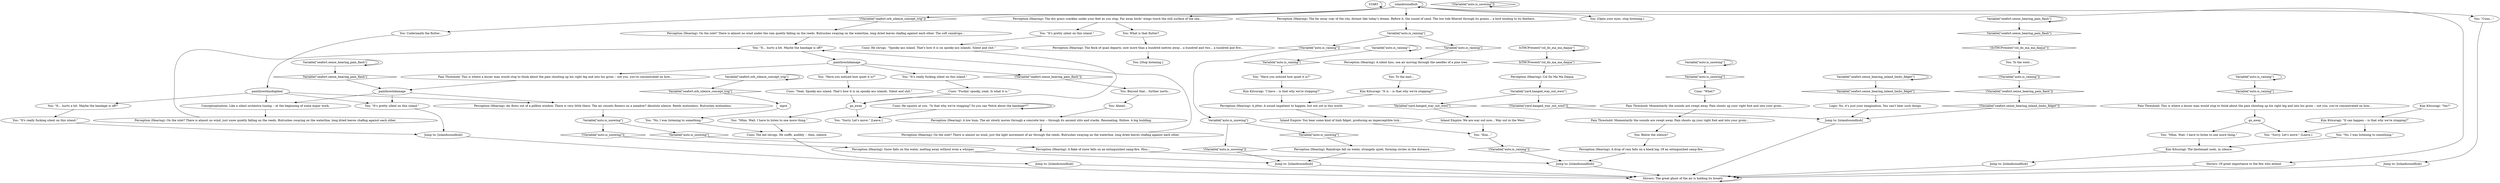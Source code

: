 # SEAFORT ORB / quiet on the island
# (afterthought on silence and sounds)
# ==================================================
digraph G {
	  0 [label="START"];
	  1 [label="input"];
	  2 [label="Shivers: Of great importance to the few who attend."];
	  3 [label="You: To the east..."];
	  4 [label="Jump to: [islandsoundhub]"];
	  5 [label="Cuno: \"What?\""];
	  6 [label="Perception (Hearing): On the islet? There is almost no wind, just snow quietly falling on the reeds. Bulrushes swaying on the waterline, long dried leaves chafing against each other."];
	  7 [label="Variable[\"seafort.orb_silence_concept_trig\"]"];
	  8 [label="Variable[\"seafort.orb_silence_concept_trig\"]", shape=diamond];
	  9 [label="!(Variable[\"seafort.orb_silence_concept_trig\"])", shape=diamond];
	  10 [label="You: Ahead..."];
	  11 [label="Perception (Hearing): Air flows out of a pillbox window. There is very little there. The air cossets flowers on a meadow? Absolute silence. Reeds motionless. Bulrushes motionless."];
	  12 [label="You: \"Have you noticed how quiet it is?\""];
	  13 [label="Perception (Hearing): On the islet? There is almost no wind under the rain quietly falling on the reeds. Bulrushes swaying on the waterline, long dried leaves chafing against each other. The soft raindrops..."];
	  14 [label="Shivers: The great ghost of the air is holding its breath."];
	  15 [label="islandsoundhub"];
	  16 [label="You: Below the silence?"];
	  17 [label="Variable[\"seafort.sense_hearing_pain_flash\"]"];
	  18 [label="Variable[\"seafort.sense_hearing_pain_flash\"]", shape=diamond];
	  19 [label="!(Variable[\"seafort.sense_hearing_pain_flash\"])", shape=diamond];
	  20 [label="You: \"It... hurts a bit. Maybe the bandage is off?\""];
	  21 [label="Conceptualization: Like a silent orchestra tuning -- at the beginning of some major work."];
	  22 [label="You: \"It's really fucking silent on this island.\""];
	  23 [label="Kim Kitsuragi: \"It can happen -- is that why we're stopping?\""];
	  24 [label="Pain Threshold: Momentarily the sounds are swept away. Pain shoots up your right foot and into your groin..."];
	  25 [label="Variable[\"seafort.sense_hearing_pain_flash\"]"];
	  26 [label="Variable[\"seafort.sense_hearing_pain_flash\"]", shape=diamond];
	  27 [label="!(Variable[\"seafort.sense_hearing_pain_flash\"])", shape=diamond];
	  28 [label="Variable[\"auto.is_snowing\"]"];
	  29 [label="Variable[\"auto.is_snowing\"]", shape=diamond];
	  30 [label="!(Variable[\"auto.is_snowing\"])", shape=diamond];
	  31 [label="Perception (Hearing): On the islet? There is almost no wind, just the light movement of air through the reeds. Bulrushes swaying on the waterline, long dried leaves chafing against each other."];
	  32 [label="Jump to: [islandsoundhub]"];
	  33 [label="Kim Kitsuragi: \"It is -- is that why we're stopping?\""];
	  34 [label="Perception (Hearing): The far away roar of the city, distant like today's dream. Before it, the sound of sand. The low tide filtered through its grains... a bird tending to its feathers."];
	  35 [label="You: Beyond that... further north..."];
	  36 [label="Pain Threshold: This is where a lesser man would stop to think about the pain shooting up his right leg and into his groin -- not you, you're concentrated on how..."];
	  37 [label="Perception (Hearing): A drop of rain falls on a black log. Of an extinguished camp-fire."];
	  38 [label="IsTHCPresent(\"col_do_ma_ma_daqua\")"];
	  39 [label="IsTHCPresent(\"col_do_ma_ma_daqua\")", shape=diamond];
	  40 [label="!(IsTHCPresent(\"col_do_ma_ma_daqua\"))", shape=diamond];
	  41 [label="painthreshdamage"];
	  42 [label="painthreshdamage"];
	  43 [label="Cuno: He squints at you. \"Is that why we're stopping? So you can *bitch about the bandage*?\""];
	  44 [label="You: \"No, I was listening to something.\""];
	  45 [label="Perception (Hearing): The dry grass crackles under your feet as you stop. Far away birds' wings touch the still surface of the sea..."];
	  46 [label="You: \"Kim...\""];
	  47 [label="Variable[\"seafort.sense_hearing_inland_limbs_fidget\"]"];
	  48 [label="Variable[\"seafort.sense_hearing_inland_limbs_fidget\"]", shape=diamond];
	  49 [label="!(Variable[\"seafort.sense_hearing_inland_limbs_fidget\"])", shape=diamond];
	  50 [label="Pain Threshold: This is where a lesser man would stop to think about the pain shooting up his right leg and into his groin -- not you, you're concentrated on how..."];
	  51 [label="You: \"It's pretty silent on this island.\""];
	  52 [label="You: [Stop listening.]"];
	  53 [label="You: Underneath the flutter..."];
	  54 [label="You: To the west..."];
	  55 [label="Perception (Hearing): A jitter. A sound impatient to happen, but not yet in this world."];
	  56 [label="go_away"];
	  57 [label="painthresthnobigdeal"];
	  58 [label="Variable[\"auto.is_raining\"]"];
	  59 [label="Variable[\"auto.is_raining\"]", shape=diamond];
	  60 [label="!(Variable[\"auto.is_raining\"])", shape=diamond];
	  61 [label="Perception (Hearing): A silent hiss, sea air moving through the needles of a pine tree."];
	  62 [label="Perception (Hearing): Raindrops fall on water, strangely quiet, forming circles in the distance..."];
	  63 [label="Perception (Hearing): Snow falls on the water, melting away without even a whisper."];
	  64 [label="Variable[\"auto.is_raining\"]"];
	  65 [label="Variable[\"auto.is_raining\"]", shape=diamond];
	  66 [label="!(Variable[\"auto.is_raining\"])", shape=diamond];
	  67 [label="Kim Kitsuragi: \"Yes?\""];
	  68 [label="Perception (Hearing): The flock of quail departs; now more than a hundred metres away... a hundred and two... a hundred and five..."];
	  69 [label="Variable[\"auto.is_snowing\"]"];
	  70 [label="Variable[\"auto.is_snowing\"]", shape=diamond];
	  71 [label="!(Variable[\"auto.is_snowing\"])", shape=diamond];
	  72 [label="Jump to: [islandsoundhub]"];
	  73 [label="Logic: No, it's just your imagination. You can't hear such things."];
	  74 [label="You: \"It's really fucking silent on this island.\""];
	  75 [label="You: \"Mhm. Wait. I have to listen to one more thing.\""];
	  76 [label="Variable[\"yard.hanged_way_out_west\"]"];
	  77 [label="Variable[\"yard.hanged_way_out_west\"]", shape=diamond];
	  78 [label="!(Variable[\"yard.hanged_way_out_west\"])", shape=diamond];
	  79 [label="You: \"It's pretty silent on this island.\""];
	  80 [label="Cuno: \"Yeah. Spooky-ass island. That's how it is on spooky-ass islands. Silent and shit.\""];
	  81 [label="Cuno: The kid shrugs. He sniffs, audibly -- then, silence."];
	  82 [label="Inland Empire: You hear some kind of limb fidget, producing an imperceptible tick..."];
	  83 [label="Inland Empire: We are way out now... Way out in the West."];
	  84 [label="You: \"Sorry. Let's move.\" [Leave.]"];
	  85 [label="You: \"It... hurts a bit. Maybe the bandage is off?\""];
	  86 [label="go_away"];
	  87 [label="Perception (Hearing): A flake of snow falls on an extinguished camp-fire. Hiss..."];
	  88 [label="You: \"Mhm. Wait. I have to listen to one more thing.\""];
	  89 [label="Pain Threshold: Momentarily the sounds are swept away. Pain shoots up your right foot and into your groin..."];
	  90 [label="Variable[\"auto.is_raining\"]"];
	  91 [label="Variable[\"auto.is_raining\"]", shape=diamond];
	  92 [label="!(Variable[\"auto.is_raining\"])", shape=diamond];
	  93 [label="Jump to: [islandsoundhub]"];
	  94 [label="Jump to: [islandsoundhub]"];
	  95 [label="Jump to: [islandsoundhub]"];
	  96 [label="Perception (Hearing): Col Do Ma Ma Daqua."];
	  97 [label="Cuno: \"Fuckin' spooky, yeah. Is what it is.\""];
	  98 [label="Perception (Hearing): A low hum. The air slowly moves through a concrete box -- through its ancient slits and cracks. Resonating. Hollow. A big building."];
	  99 [label="Kim Kitsuragi: The lieutenant nods, in silence."];
	  100 [label="You: \"Cuno...\""];
	  101 [label="You: \"Have you noticed how quiet it is?\""];
	  102 [label="You: \"Sorry. Let's move.\" [Leave.]"];
	  103 [label="You: [Open your eyes, stop listening.]"];
	  104 [label="You: \"No, I was listening to something.\""];
	  105 [label="Kim Kitsuragi: \"I have -- is that why we're stopping?\""];
	  106 [label="Cuno: He shrugs. \"Spooky-ass island. That's how it is on spooky-ass islands. Silent and shit.\""];
	  107 [label="You: What is that flutter?"];
	  108 [label="Variable[\"auto.is_snowing\"]"];
	  109 [label="Variable[\"auto.is_snowing\"]", shape=diamond];
	  110 [label="!(Variable[\"auto.is_snowing\"])", shape=diamond];
	  111 [label="Jump to: [islandsoundhub]"];
	  0 -> 0
	  1 -> 44
	  2 -> 14
	  3 -> 33
	  4 -> 14
	  5 -> 89
	  6 -> 20
	  7 -> 8
	  7 -> 7
	  8 -> 1
	  9 -> 13
	  10 -> 98
	  11 -> 108
	  12 -> 105
	  13 -> 20
	  14 -> 14
	  15 -> 2
	  15 -> 34
	  15 -> 100
	  15 -> 103
	  15 -> 9
	  15 -> 45
	  15 -> 15
	  15 -> 53
	  16 -> 37
	  17 -> 17
	  17 -> 18
	  18 -> 40
	  19 -> 35
	  20 -> 42
	  21 -> 6
	  22 -> 32
	  23 -> 104
	  23 -> 84
	  24 -> 16
	  25 -> 25
	  25 -> 26
	  26 -> 41
	  27 -> 49
	  28 -> 28
	  28 -> 29
	  29 -> 5
	  30 -> 30
	  31 -> 20
	  32 -> 14
	  33 -> 55
	  34 -> 90
	  35 -> 10
	  36 -> 56
	  37 -> 93
	  38 -> 38
	  38 -> 39
	  39 -> 96
	  40 -> 54
	  41 -> 11
	  41 -> 21
	  41 -> 79
	  42 -> 19
	  42 -> 50
	  42 -> 74
	  42 -> 101
	  43 -> 43
	  43 -> 102
	  44 -> 81
	  45 -> 51
	  45 -> 107
	  46 -> 66
	  47 -> 48
	  47 -> 47
	  48 -> 73
	  49 -> 94
	  50 -> 41
	  51 -> 106
	  53 -> 57
	  54 -> 60
	  55 -> 82
	  56 -> 88
	  56 -> 84
	  57 -> 11
	  57 -> 85
	  57 -> 21
	  57 -> 79
	  58 -> 58
	  58 -> 59
	  59 -> 12
	  60 -> 27
	  61 -> 3
	  62 -> 72
	  63 -> 72
	  64 -> 64
	  64 -> 65
	  65 -> 36
	  66 -> 93
	  67 -> 23
	  68 -> 52
	  69 -> 70
	  69 -> 71
	  70 -> 62
	  71 -> 72
	  72 -> 14
	  73 -> 94
	  74 -> 97
	  75 -> 81
	  76 -> 77
	  76 -> 78
	  77 -> 83
	  78 -> 94
	  79 -> 32
	  80 -> 86
	  81 -> 111
	  82 -> 46
	  83 -> 46
	  85 -> 22
	  86 -> 75
	  86 -> 102
	  87 -> 93
	  88 -> 99
	  89 -> 24
	  90 -> 91
	  90 -> 92
	  91 -> 61
	  92 -> 69
	  93 -> 14
	  94 -> 14
	  95 -> 14
	  96 -> 76
	  97 -> 86
	  98 -> 31
	  99 -> 95
	  100 -> 4
	  101 -> 80
	  104 -> 99
	  105 -> 55
	  106 -> 86
	  107 -> 68
	  108 -> 109
	  108 -> 110
	  109 -> 87
	  110 -> 63
	  111 -> 14
}

